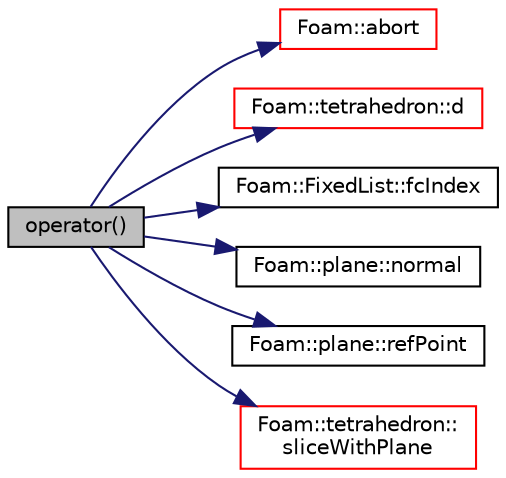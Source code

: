 digraph "operator()"
{
  bgcolor="transparent";
  edge [fontname="Helvetica",fontsize="10",labelfontname="Helvetica",labelfontsize="10"];
  node [fontname="Helvetica",fontsize="10",shape=record];
  rankdir="LR";
  Node1 [label="operator()",height=0.2,width=0.4,color="black", fillcolor="grey75", style="filled", fontcolor="black"];
  Node1 -> Node2 [color="midnightblue",fontsize="10",style="solid",fontname="Helvetica"];
  Node2 [label="Foam::abort",height=0.2,width=0.4,color="red",URL="$a10936.html#a447107a607d03e417307c203fa5fb44b"];
  Node1 -> Node3 [color="midnightblue",fontsize="10",style="solid",fontname="Helvetica"];
  Node3 [label="Foam::tetrahedron::d",height=0.2,width=0.4,color="red",URL="$a02666.html#a900152128c4e813f5c394b0c477e43ac"];
  Node1 -> Node4 [color="midnightblue",fontsize="10",style="solid",fontname="Helvetica"];
  Node4 [label="Foam::FixedList::fcIndex",height=0.2,width=0.4,color="black",URL="$a00837.html#af4d05e19e6cdc80f0c7acd5bbe250f69",tooltip="Return the forward circular index, i.e. the next index. "];
  Node1 -> Node5 [color="midnightblue",fontsize="10",style="solid",fontname="Helvetica"];
  Node5 [label="Foam::plane::normal",height=0.2,width=0.4,color="black",URL="$a01901.html#a31d08bbb63199f5077b5763f1144d365",tooltip="Return plane normal. "];
  Node1 -> Node6 [color="midnightblue",fontsize="10",style="solid",fontname="Helvetica"];
  Node6 [label="Foam::plane::refPoint",height=0.2,width=0.4,color="black",URL="$a01901.html#a41c154f0a16ab9c0bab040861fe786d5",tooltip="Return or return plane base point. "];
  Node1 -> Node7 [color="midnightblue",fontsize="10",style="solid",fontname="Helvetica"];
  Node7 [label="Foam::tetrahedron::\lsliceWithPlane",height=0.2,width=0.4,color="red",URL="$a02666.html#a2c93c5d25d3dfccdc451ed79acf0db1e",tooltip="Decompose tet into tets above and below plane. "];
}
